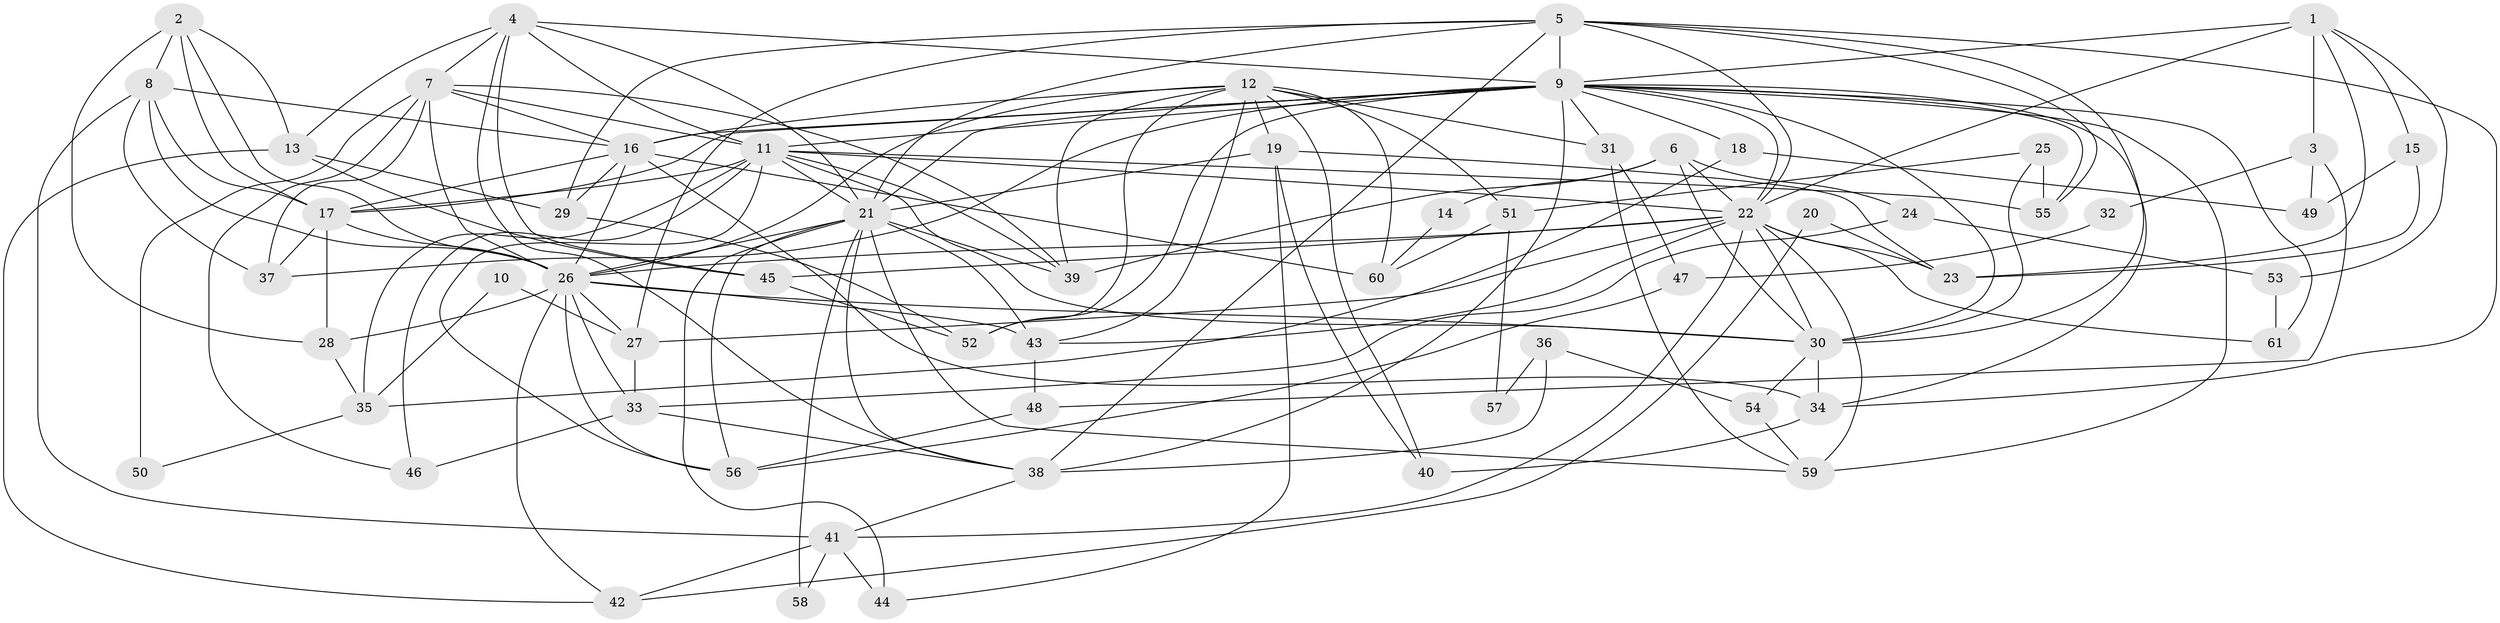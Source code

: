 // original degree distribution, {3: 0.30578512396694213, 4: 0.30578512396694213, 5: 0.17355371900826447, 6: 0.10743801652892562, 2: 0.08264462809917356, 7: 0.01652892561983471, 8: 0.008264462809917356}
// Generated by graph-tools (version 1.1) at 2025/36/03/09/25 02:36:22]
// undirected, 61 vertices, 161 edges
graph export_dot {
graph [start="1"]
  node [color=gray90,style=filled];
  1;
  2;
  3;
  4;
  5;
  6;
  7;
  8;
  9;
  10;
  11;
  12;
  13;
  14;
  15;
  16;
  17;
  18;
  19;
  20;
  21;
  22;
  23;
  24;
  25;
  26;
  27;
  28;
  29;
  30;
  31;
  32;
  33;
  34;
  35;
  36;
  37;
  38;
  39;
  40;
  41;
  42;
  43;
  44;
  45;
  46;
  47;
  48;
  49;
  50;
  51;
  52;
  53;
  54;
  55;
  56;
  57;
  58;
  59;
  60;
  61;
  1 -- 3 [weight=1.0];
  1 -- 9 [weight=1.0];
  1 -- 15 [weight=1.0];
  1 -- 22 [weight=2.0];
  1 -- 23 [weight=1.0];
  1 -- 53 [weight=1.0];
  2 -- 8 [weight=1.0];
  2 -- 13 [weight=1.0];
  2 -- 17 [weight=1.0];
  2 -- 26 [weight=1.0];
  2 -- 28 [weight=2.0];
  3 -- 32 [weight=1.0];
  3 -- 48 [weight=1.0];
  3 -- 49 [weight=1.0];
  4 -- 7 [weight=1.0];
  4 -- 9 [weight=1.0];
  4 -- 11 [weight=1.0];
  4 -- 13 [weight=1.0];
  4 -- 21 [weight=1.0];
  4 -- 38 [weight=1.0];
  4 -- 45 [weight=1.0];
  5 -- 9 [weight=3.0];
  5 -- 21 [weight=1.0];
  5 -- 22 [weight=1.0];
  5 -- 27 [weight=2.0];
  5 -- 29 [weight=1.0];
  5 -- 30 [weight=1.0];
  5 -- 34 [weight=1.0];
  5 -- 38 [weight=1.0];
  5 -- 55 [weight=1.0];
  6 -- 14 [weight=1.0];
  6 -- 22 [weight=1.0];
  6 -- 24 [weight=1.0];
  6 -- 30 [weight=1.0];
  6 -- 39 [weight=1.0];
  7 -- 11 [weight=1.0];
  7 -- 16 [weight=1.0];
  7 -- 26 [weight=1.0];
  7 -- 37 [weight=1.0];
  7 -- 39 [weight=1.0];
  7 -- 46 [weight=1.0];
  7 -- 50 [weight=2.0];
  8 -- 16 [weight=1.0];
  8 -- 17 [weight=1.0];
  8 -- 26 [weight=1.0];
  8 -- 37 [weight=1.0];
  8 -- 41 [weight=1.0];
  9 -- 11 [weight=2.0];
  9 -- 16 [weight=2.0];
  9 -- 17 [weight=1.0];
  9 -- 18 [weight=1.0];
  9 -- 21 [weight=1.0];
  9 -- 22 [weight=1.0];
  9 -- 30 [weight=1.0];
  9 -- 31 [weight=1.0];
  9 -- 34 [weight=1.0];
  9 -- 37 [weight=1.0];
  9 -- 38 [weight=2.0];
  9 -- 52 [weight=1.0];
  9 -- 55 [weight=1.0];
  9 -- 59 [weight=1.0];
  9 -- 61 [weight=1.0];
  10 -- 27 [weight=1.0];
  10 -- 35 [weight=1.0];
  11 -- 17 [weight=1.0];
  11 -- 21 [weight=1.0];
  11 -- 22 [weight=1.0];
  11 -- 30 [weight=1.0];
  11 -- 35 [weight=1.0];
  11 -- 39 [weight=1.0];
  11 -- 46 [weight=1.0];
  11 -- 55 [weight=2.0];
  11 -- 56 [weight=1.0];
  12 -- 16 [weight=1.0];
  12 -- 19 [weight=1.0];
  12 -- 26 [weight=1.0];
  12 -- 31 [weight=1.0];
  12 -- 39 [weight=1.0];
  12 -- 40 [weight=1.0];
  12 -- 43 [weight=1.0];
  12 -- 51 [weight=1.0];
  12 -- 52 [weight=1.0];
  12 -- 60 [weight=1.0];
  13 -- 29 [weight=1.0];
  13 -- 42 [weight=1.0];
  13 -- 45 [weight=1.0];
  14 -- 60 [weight=1.0];
  15 -- 23 [weight=1.0];
  15 -- 49 [weight=1.0];
  16 -- 17 [weight=1.0];
  16 -- 26 [weight=2.0];
  16 -- 29 [weight=1.0];
  16 -- 34 [weight=3.0];
  16 -- 60 [weight=1.0];
  17 -- 26 [weight=2.0];
  17 -- 28 [weight=3.0];
  17 -- 37 [weight=1.0];
  18 -- 35 [weight=1.0];
  18 -- 49 [weight=1.0];
  19 -- 21 [weight=1.0];
  19 -- 23 [weight=1.0];
  19 -- 40 [weight=1.0];
  19 -- 44 [weight=1.0];
  20 -- 23 [weight=1.0];
  20 -- 42 [weight=1.0];
  21 -- 26 [weight=1.0];
  21 -- 38 [weight=1.0];
  21 -- 39 [weight=2.0];
  21 -- 43 [weight=1.0];
  21 -- 44 [weight=1.0];
  21 -- 56 [weight=1.0];
  21 -- 58 [weight=1.0];
  21 -- 59 [weight=1.0];
  22 -- 23 [weight=1.0];
  22 -- 26 [weight=1.0];
  22 -- 27 [weight=1.0];
  22 -- 30 [weight=1.0];
  22 -- 41 [weight=1.0];
  22 -- 43 [weight=1.0];
  22 -- 45 [weight=1.0];
  22 -- 59 [weight=2.0];
  22 -- 61 [weight=1.0];
  24 -- 33 [weight=1.0];
  24 -- 53 [weight=1.0];
  25 -- 30 [weight=1.0];
  25 -- 51 [weight=1.0];
  25 -- 55 [weight=1.0];
  26 -- 27 [weight=1.0];
  26 -- 28 [weight=2.0];
  26 -- 30 [weight=1.0];
  26 -- 33 [weight=1.0];
  26 -- 42 [weight=1.0];
  26 -- 43 [weight=2.0];
  26 -- 56 [weight=1.0];
  27 -- 33 [weight=1.0];
  28 -- 35 [weight=1.0];
  29 -- 52 [weight=1.0];
  30 -- 34 [weight=1.0];
  30 -- 54 [weight=1.0];
  31 -- 47 [weight=1.0];
  31 -- 59 [weight=1.0];
  32 -- 47 [weight=1.0];
  33 -- 38 [weight=1.0];
  33 -- 46 [weight=1.0];
  34 -- 40 [weight=1.0];
  35 -- 50 [weight=1.0];
  36 -- 38 [weight=1.0];
  36 -- 54 [weight=1.0];
  36 -- 57 [weight=1.0];
  38 -- 41 [weight=1.0];
  41 -- 42 [weight=1.0];
  41 -- 44 [weight=1.0];
  41 -- 58 [weight=1.0];
  43 -- 48 [weight=1.0];
  45 -- 52 [weight=1.0];
  47 -- 56 [weight=1.0];
  48 -- 56 [weight=1.0];
  51 -- 57 [weight=1.0];
  51 -- 60 [weight=1.0];
  53 -- 61 [weight=1.0];
  54 -- 59 [weight=1.0];
}
